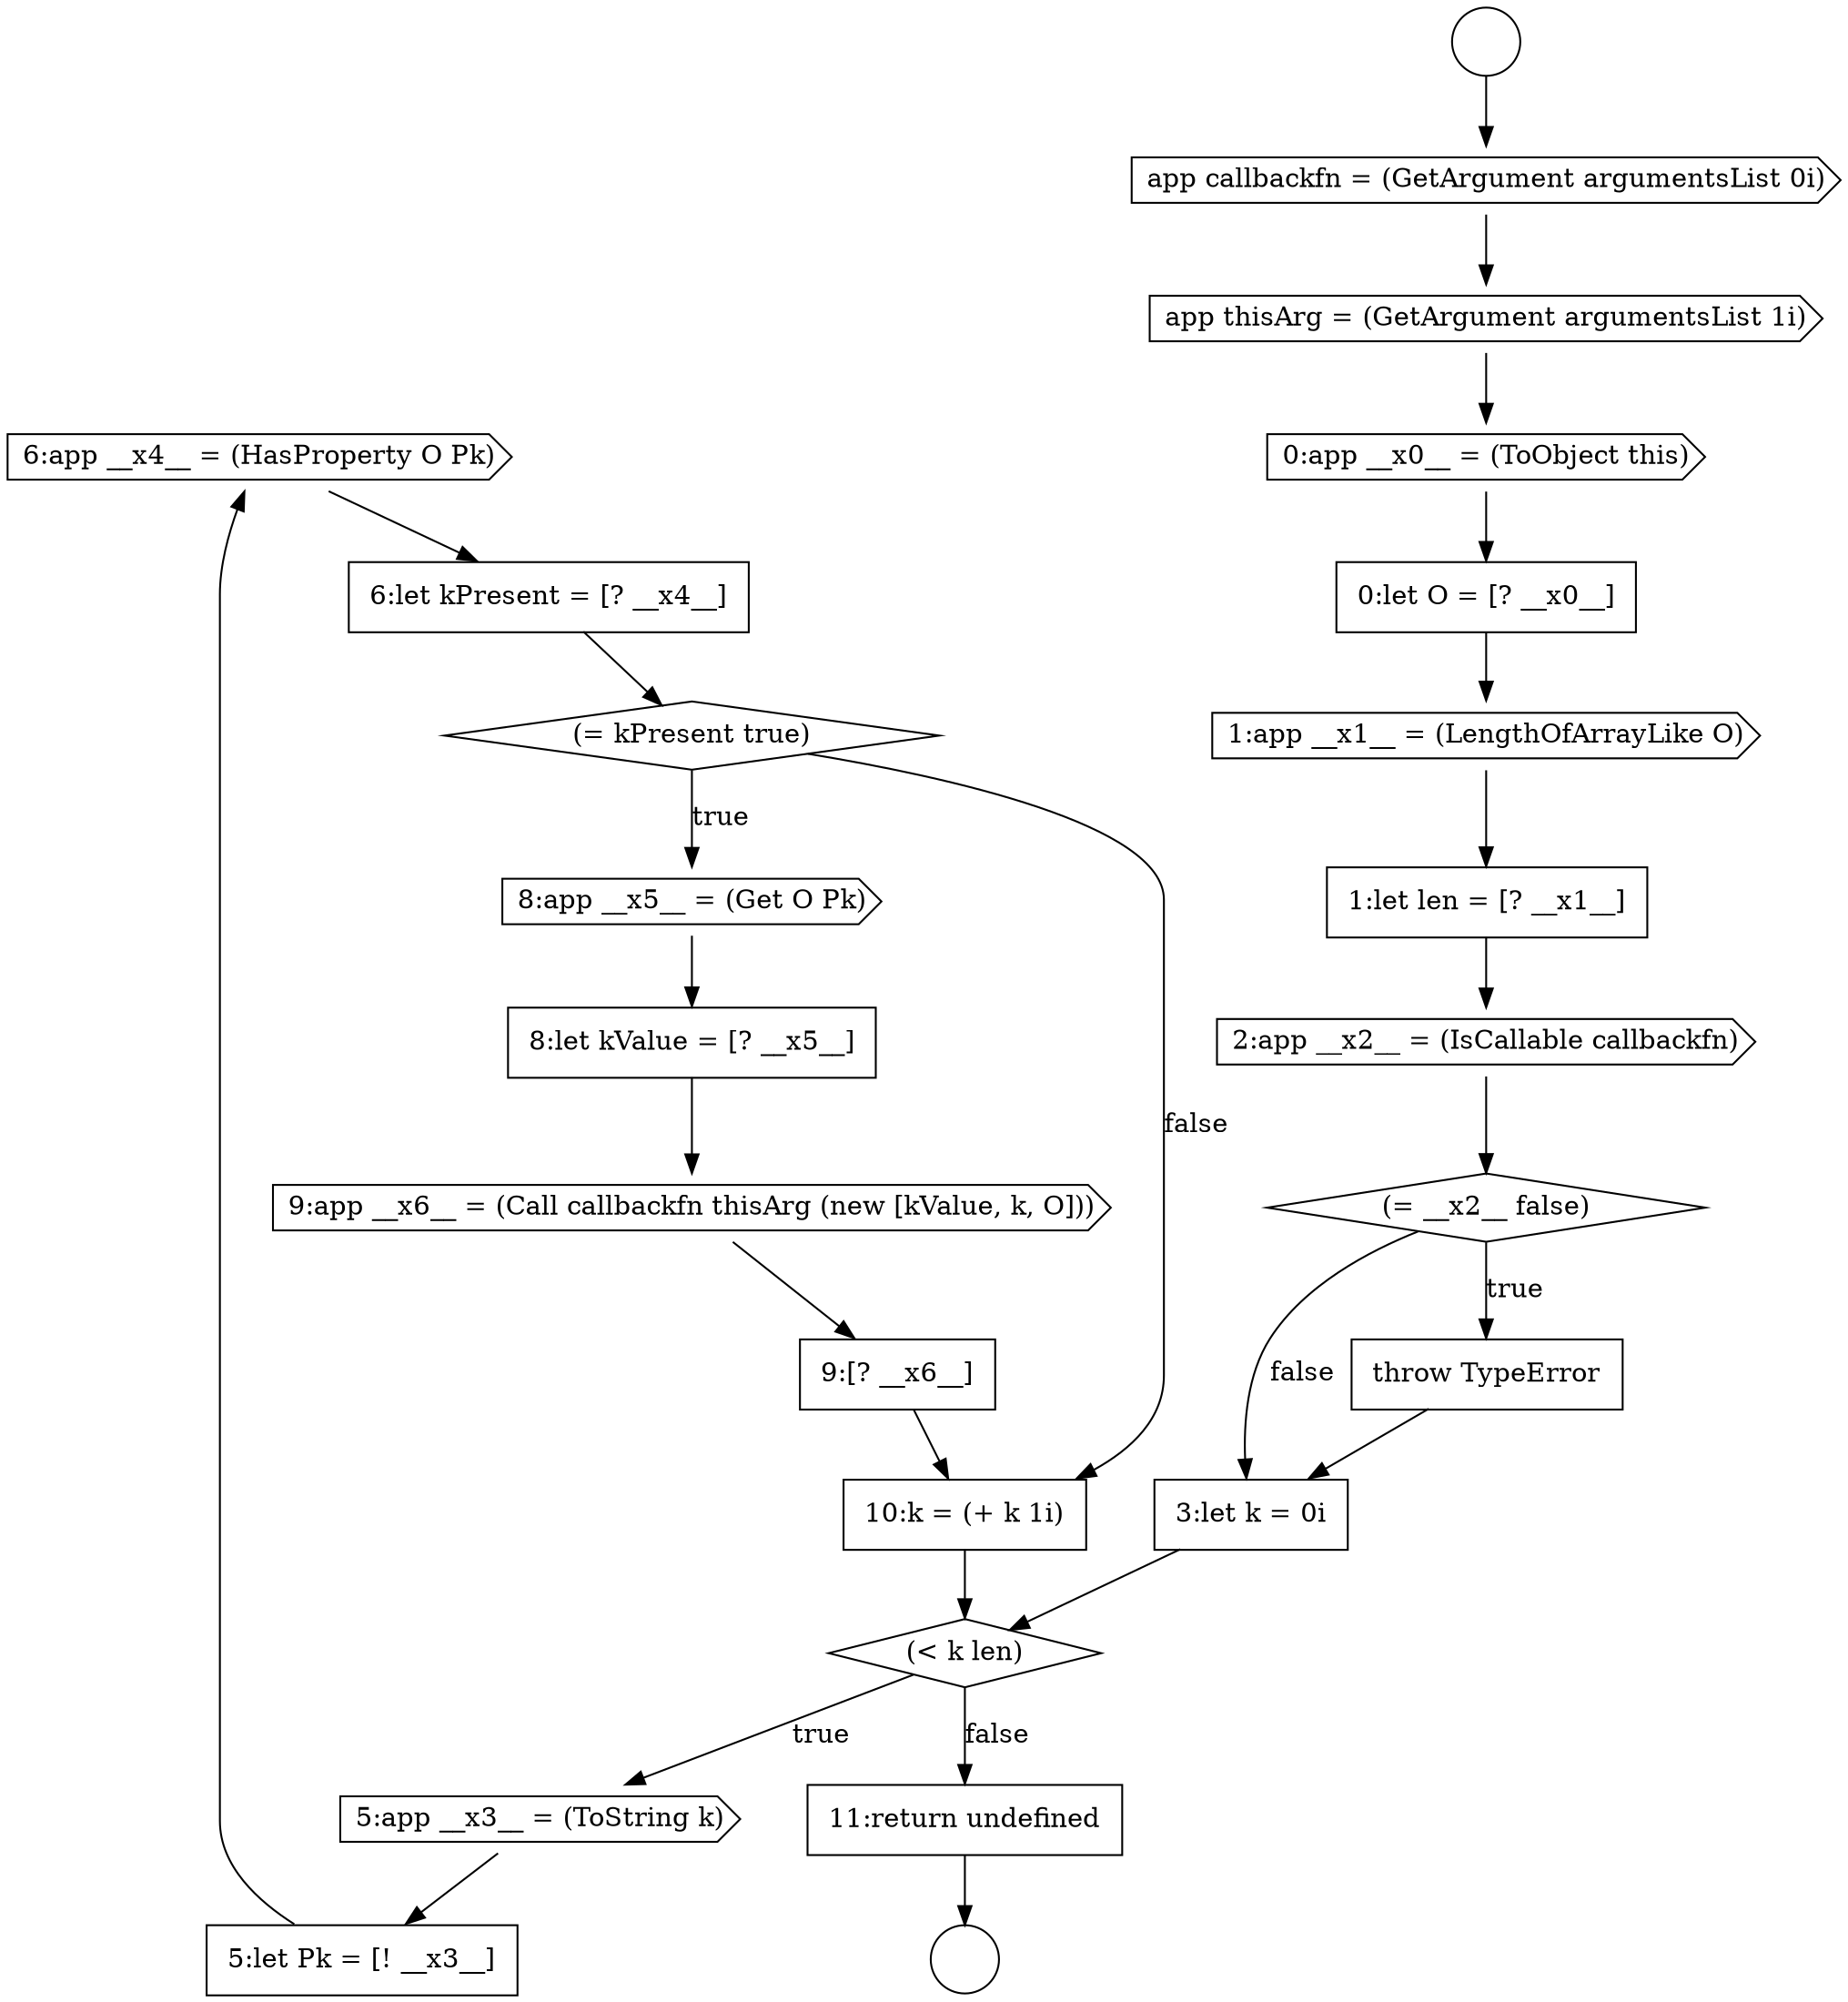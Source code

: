 digraph {
  node16376 [shape=cds, label=<<font color="black">6:app __x4__ = (HasProperty O Pk)</font>> color="black" fillcolor="white" style=filled]
  node16364 [shape=cds, label=<<font color="black">app thisArg = (GetArgument argumentsList 1i)</font>> color="black" fillcolor="white" style=filled]
  node16379 [shape=cds, label=<<font color="black">8:app __x5__ = (Get O Pk)</font>> color="black" fillcolor="white" style=filled]
  node16371 [shape=none, margin=0, label=<<font color="black">
    <table border="0" cellborder="1" cellspacing="0" cellpadding="10">
      <tr><td align="left">throw TypeError</td></tr>
    </table>
  </font>> color="black" fillcolor="white" style=filled]
  node16365 [shape=cds, label=<<font color="black">0:app __x0__ = (ToObject this)</font>> color="black" fillcolor="white" style=filled]
  node16361 [shape=circle label=" " color="black" fillcolor="white" style=filled]
  node16370 [shape=diamond, label=<<font color="black">(= __x2__ false)</font>> color="black" fillcolor="white" style=filled]
  node16367 [shape=cds, label=<<font color="black">1:app __x1__ = (LengthOfArrayLike O)</font>> color="black" fillcolor="white" style=filled]
  node16369 [shape=cds, label=<<font color="black">2:app __x2__ = (IsCallable callbackfn)</font>> color="black" fillcolor="white" style=filled]
  node16382 [shape=none, margin=0, label=<<font color="black">
    <table border="0" cellborder="1" cellspacing="0" cellpadding="10">
      <tr><td align="left">9:[? __x6__]</td></tr>
    </table>
  </font>> color="black" fillcolor="white" style=filled]
  node16378 [shape=diamond, label=<<font color="black">(= kPresent true)</font>> color="black" fillcolor="white" style=filled]
  node16373 [shape=diamond, label=<<font color="black">(&lt; k len)</font>> color="black" fillcolor="white" style=filled]
  node16383 [shape=none, margin=0, label=<<font color="black">
    <table border="0" cellborder="1" cellspacing="0" cellpadding="10">
      <tr><td align="left">10:k = (+ k 1i)</td></tr>
    </table>
  </font>> color="black" fillcolor="white" style=filled]
  node16372 [shape=none, margin=0, label=<<font color="black">
    <table border="0" cellborder="1" cellspacing="0" cellpadding="10">
      <tr><td align="left">3:let k = 0i</td></tr>
    </table>
  </font>> color="black" fillcolor="white" style=filled]
  node16375 [shape=none, margin=0, label=<<font color="black">
    <table border="0" cellborder="1" cellspacing="0" cellpadding="10">
      <tr><td align="left">5:let Pk = [! __x3__]</td></tr>
    </table>
  </font>> color="black" fillcolor="white" style=filled]
  node16380 [shape=none, margin=0, label=<<font color="black">
    <table border="0" cellborder="1" cellspacing="0" cellpadding="10">
      <tr><td align="left">8:let kValue = [? __x5__]</td></tr>
    </table>
  </font>> color="black" fillcolor="white" style=filled]
  node16381 [shape=cds, label=<<font color="black">9:app __x6__ = (Call callbackfn thisArg (new [kValue, k, O]))</font>> color="black" fillcolor="white" style=filled]
  node16366 [shape=none, margin=0, label=<<font color="black">
    <table border="0" cellborder="1" cellspacing="0" cellpadding="10">
      <tr><td align="left">0:let O = [? __x0__]</td></tr>
    </table>
  </font>> color="black" fillcolor="white" style=filled]
  node16377 [shape=none, margin=0, label=<<font color="black">
    <table border="0" cellborder="1" cellspacing="0" cellpadding="10">
      <tr><td align="left">6:let kPresent = [? __x4__]</td></tr>
    </table>
  </font>> color="black" fillcolor="white" style=filled]
  node16362 [shape=circle label=" " color="black" fillcolor="white" style=filled]
  node16384 [shape=none, margin=0, label=<<font color="black">
    <table border="0" cellborder="1" cellspacing="0" cellpadding="10">
      <tr><td align="left">11:return undefined</td></tr>
    </table>
  </font>> color="black" fillcolor="white" style=filled]
  node16374 [shape=cds, label=<<font color="black">5:app __x3__ = (ToString k)</font>> color="black" fillcolor="white" style=filled]
  node16363 [shape=cds, label=<<font color="black">app callbackfn = (GetArgument argumentsList 0i)</font>> color="black" fillcolor="white" style=filled]
  node16368 [shape=none, margin=0, label=<<font color="black">
    <table border="0" cellborder="1" cellspacing="0" cellpadding="10">
      <tr><td align="left">1:let len = [? __x1__]</td></tr>
    </table>
  </font>> color="black" fillcolor="white" style=filled]
  node16375 -> node16376 [ color="black"]
  node16377 -> node16378 [ color="black"]
  node16373 -> node16374 [label=<<font color="black">true</font>> color="black"]
  node16373 -> node16384 [label=<<font color="black">false</font>> color="black"]
  node16380 -> node16381 [ color="black"]
  node16364 -> node16365 [ color="black"]
  node16376 -> node16377 [ color="black"]
  node16367 -> node16368 [ color="black"]
  node16370 -> node16371 [label=<<font color="black">true</font>> color="black"]
  node16370 -> node16372 [label=<<font color="black">false</font>> color="black"]
  node16371 -> node16372 [ color="black"]
  node16372 -> node16373 [ color="black"]
  node16378 -> node16379 [label=<<font color="black">true</font>> color="black"]
  node16378 -> node16383 [label=<<font color="black">false</font>> color="black"]
  node16361 -> node16363 [ color="black"]
  node16381 -> node16382 [ color="black"]
  node16368 -> node16369 [ color="black"]
  node16379 -> node16380 [ color="black"]
  node16383 -> node16373 [ color="black"]
  node16384 -> node16362 [ color="black"]
  node16366 -> node16367 [ color="black"]
  node16365 -> node16366 [ color="black"]
  node16369 -> node16370 [ color="black"]
  node16363 -> node16364 [ color="black"]
  node16382 -> node16383 [ color="black"]
  node16374 -> node16375 [ color="black"]
}

